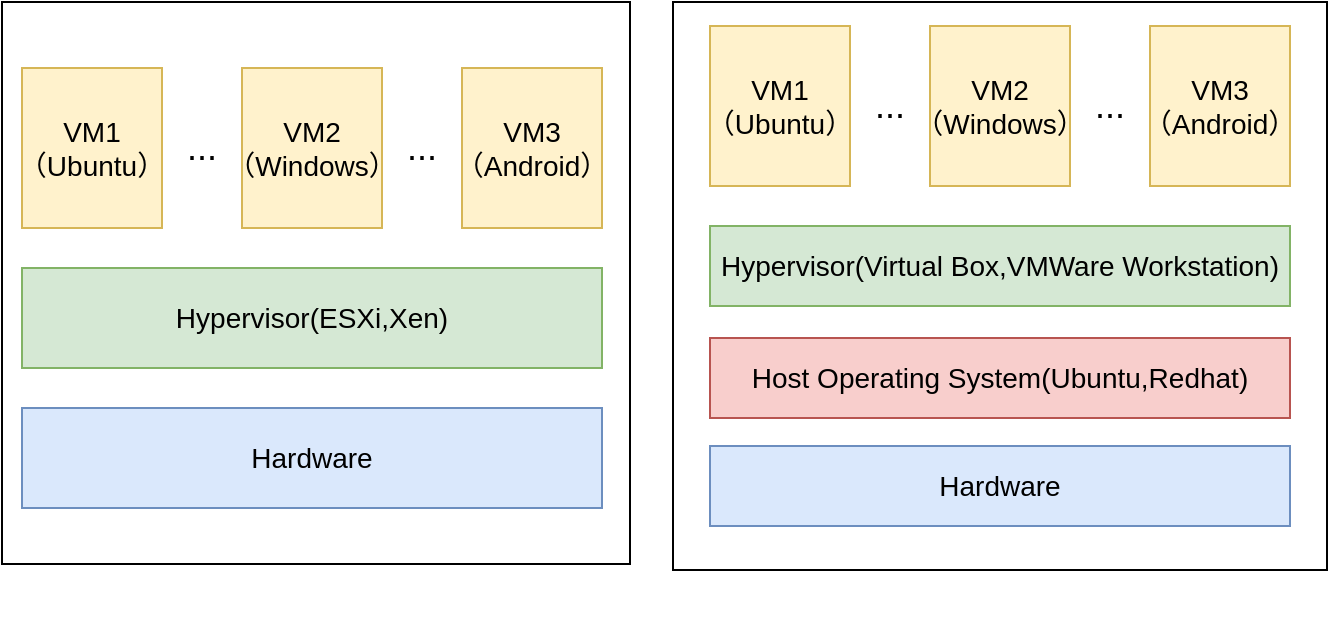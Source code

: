 <mxfile version="13.0.9" type="github">
  <diagram id="JTEC7zDQZaKKNVADHG2T" name="Page-1">
    <mxGraphModel dx="927" dy="467" grid="0" gridSize="10" guides="1" tooltips="1" connect="1" arrows="1" fold="1" page="1" pageScale="1" pageWidth="827" pageHeight="1169" math="0" shadow="0">
      <root>
        <mxCell id="0" />
        <mxCell id="1" parent="0" />
        <mxCell id="DN-KZ2WPjatj8eCiuUR7-1" value="" style="rounded=0;whiteSpace=wrap;html=1;" vertex="1" parent="1">
          <mxGeometry x="100" y="67" width="314" height="281" as="geometry" />
        </mxCell>
        <mxCell id="Z2ialbOHY0rj64omciPw-12" value="" style="group" parent="1" vertex="1" connectable="0">
          <mxGeometry x="110" y="100" width="290" height="220" as="geometry" />
        </mxCell>
        <mxCell id="Z2ialbOHY0rj64omciPw-1" value="&lt;font style=&quot;font-size: 14px&quot;&gt;VM1&lt;br&gt;（Ubuntu）&lt;/font&gt;" style="rounded=0;whiteSpace=wrap;html=1;fillColor=#fff2cc;strokeColor=#d6b656;" parent="Z2ialbOHY0rj64omciPw-12" vertex="1">
          <mxGeometry width="70" height="80" as="geometry" />
        </mxCell>
        <mxCell id="Z2ialbOHY0rj64omciPw-4" value="&lt;font style=&quot;font-size: 14px&quot;&gt;Hypervisor(ESXi,Xen)&lt;/font&gt;" style="rounded=0;whiteSpace=wrap;html=1;fillColor=#d5e8d4;strokeColor=#82b366;" parent="Z2ialbOHY0rj64omciPw-12" vertex="1">
          <mxGeometry y="100" width="290" height="50" as="geometry" />
        </mxCell>
        <mxCell id="Z2ialbOHY0rj64omciPw-6" value="&lt;font style=&quot;font-size: 14px&quot;&gt;Hardware&lt;/font&gt;" style="rounded=0;whiteSpace=wrap;html=1;fillColor=#dae8fc;strokeColor=#6c8ebf;" parent="Z2ialbOHY0rj64omciPw-12" vertex="1">
          <mxGeometry y="170" width="290" height="50" as="geometry" />
        </mxCell>
        <mxCell id="Z2ialbOHY0rj64omciPw-7" value="&lt;font style=&quot;font-size: 14px&quot;&gt;VM2&lt;br&gt;（Windows）&lt;/font&gt;" style="rounded=0;whiteSpace=wrap;html=1;fillColor=#fff2cc;strokeColor=#d6b656;" parent="Z2ialbOHY0rj64omciPw-12" vertex="1">
          <mxGeometry x="110" width="70" height="80" as="geometry" />
        </mxCell>
        <mxCell id="Z2ialbOHY0rj64omciPw-8" value="&lt;font style=&quot;font-size: 14px&quot;&gt;VM3&lt;br&gt;（Android）&lt;/font&gt;" style="rounded=0;whiteSpace=wrap;html=1;fillColor=#fff2cc;strokeColor=#d6b656;" parent="Z2ialbOHY0rj64omciPw-12" vertex="1">
          <mxGeometry x="220" width="70" height="80" as="geometry" />
        </mxCell>
        <mxCell id="Z2ialbOHY0rj64omciPw-9" value="&lt;font style=&quot;font-size: 18px&quot;&gt;...&lt;/font&gt;" style="text;html=1;strokeColor=none;fillColor=none;align=center;verticalAlign=middle;whiteSpace=wrap;rounded=0;" parent="Z2ialbOHY0rj64omciPw-12" vertex="1">
          <mxGeometry x="70" y="30" width="40" height="20" as="geometry" />
        </mxCell>
        <mxCell id="Z2ialbOHY0rj64omciPw-11" value="&lt;font style=&quot;font-size: 18px&quot;&gt;...&lt;/font&gt;" style="text;html=1;strokeColor=none;fillColor=none;align=center;verticalAlign=middle;whiteSpace=wrap;rounded=0;" parent="Z2ialbOHY0rj64omciPw-12" vertex="1">
          <mxGeometry x="180" y="30" width="40" height="20" as="geometry" />
        </mxCell>
        <mxCell id="Z2ialbOHY0rj64omciPw-13" value="" style="group" parent="1" vertex="1" connectable="0">
          <mxGeometry x="454" y="79" width="313" height="296" as="geometry" />
        </mxCell>
        <mxCell id="DN-KZ2WPjatj8eCiuUR7-2" value="" style="rounded=0;whiteSpace=wrap;html=1;" vertex="1" parent="Z2ialbOHY0rj64omciPw-13">
          <mxGeometry x="-18.5" y="-12" width="327" height="284" as="geometry" />
        </mxCell>
        <mxCell id="Z2ialbOHY0rj64omciPw-14" value="&lt;font style=&quot;font-size: 14px&quot;&gt;VM1&lt;br&gt;（Ubuntu）&lt;/font&gt;" style="rounded=0;whiteSpace=wrap;html=1;fillColor=#fff2cc;strokeColor=#d6b656;" parent="Z2ialbOHY0rj64omciPw-13" vertex="1">
          <mxGeometry width="70" height="80" as="geometry" />
        </mxCell>
        <mxCell id="Z2ialbOHY0rj64omciPw-15" value="&lt;font style=&quot;font-size: 14px&quot;&gt;Hypervisor(Virtual Box,VMWare Workstation)&lt;/font&gt;" style="rounded=0;whiteSpace=wrap;html=1;fillColor=#d5e8d4;strokeColor=#82b366;" parent="Z2ialbOHY0rj64omciPw-13" vertex="1">
          <mxGeometry y="100" width="290" height="40" as="geometry" />
        </mxCell>
        <mxCell id="Z2ialbOHY0rj64omciPw-19" value="&lt;font style=&quot;font-size: 18px&quot;&gt;...&lt;/font&gt;" style="text;html=1;strokeColor=none;fillColor=none;align=center;verticalAlign=middle;whiteSpace=wrap;rounded=0;" parent="Z2ialbOHY0rj64omciPw-13" vertex="1">
          <mxGeometry x="70" y="30" width="40" height="20" as="geometry" />
        </mxCell>
        <mxCell id="Z2ialbOHY0rj64omciPw-20" value="&lt;font style=&quot;font-size: 18px&quot;&gt;...&lt;/font&gt;" style="text;html=1;strokeColor=none;fillColor=none;align=center;verticalAlign=middle;whiteSpace=wrap;rounded=0;" parent="Z2ialbOHY0rj64omciPw-13" vertex="1">
          <mxGeometry x="180" y="30" width="40" height="20" as="geometry" />
        </mxCell>
        <mxCell id="Z2ialbOHY0rj64omciPw-21" value="&lt;font style=&quot;font-size: 14px&quot;&gt;Host Operating System(Ubuntu,Redhat)&lt;/font&gt;" style="rounded=0;whiteSpace=wrap;html=1;fillColor=#f8cecc;strokeColor=#b85450;" parent="Z2ialbOHY0rj64omciPw-13" vertex="1">
          <mxGeometry y="156" width="290" height="40" as="geometry" />
        </mxCell>
        <mxCell id="Z2ialbOHY0rj64omciPw-22" value="&lt;font style=&quot;font-size: 14px&quot;&gt;VM2&lt;br&gt;（Windows）&lt;/font&gt;" style="rounded=0;whiteSpace=wrap;html=1;fillColor=#fff2cc;strokeColor=#d6b656;" parent="Z2ialbOHY0rj64omciPw-13" vertex="1">
          <mxGeometry x="110" width="70" height="80" as="geometry" />
        </mxCell>
        <mxCell id="Z2ialbOHY0rj64omciPw-23" value="&lt;font style=&quot;font-size: 14px&quot;&gt;VM3&lt;br&gt;（Android）&lt;/font&gt;" style="rounded=0;whiteSpace=wrap;html=1;fillColor=#fff2cc;strokeColor=#d6b656;" parent="Z2ialbOHY0rj64omciPw-13" vertex="1">
          <mxGeometry x="220" width="70" height="80" as="geometry" />
        </mxCell>
        <mxCell id="Z2ialbOHY0rj64omciPw-16" value="&lt;font style=&quot;font-size: 14px&quot;&gt;Hardware&lt;/font&gt;" style="rounded=0;whiteSpace=wrap;html=1;fillColor=#dae8fc;strokeColor=#6c8ebf;" parent="Z2ialbOHY0rj64omciPw-13" vertex="1">
          <mxGeometry y="210" width="290" height="40" as="geometry" />
        </mxCell>
      </root>
    </mxGraphModel>
  </diagram>
</mxfile>
